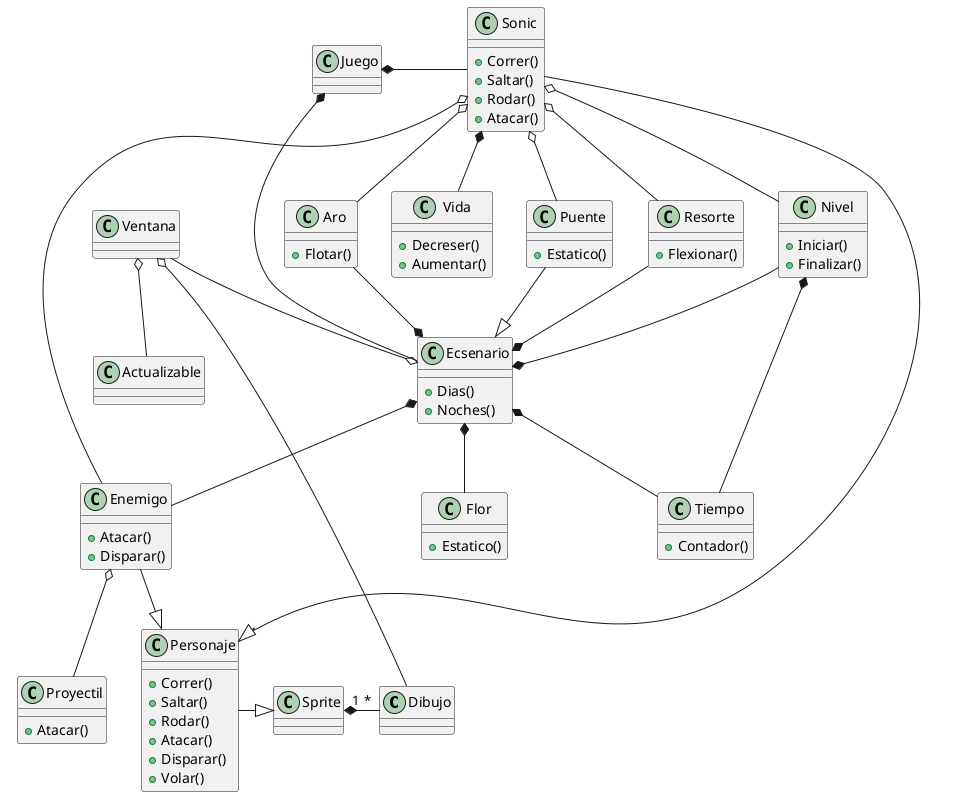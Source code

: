 @startuml Sonicmain
class Dibujo
class Ventana
class Sprite
class Actualizable
class Juego


class Sonic{
    +Correr()
    +Saltar()
    +Rodar()
    +Atacar()
}
class Aro{
    +Flotar()
}
class Enemigo{
    +Atacar()
    +Disparar()
}
class Puente{
    +Estatico()
}
class Resorte{
    +Flexionar()
}
class Flor{
    +Estatico()
}
class Personaje {
    +Correr()
    +Saltar()
    +Rodar()
    +Atacar()
    +Disparar()
    +Volar()
    }
class Vida{
    +Decreser()
    +Aumentar()
}
class Tiempo{
    +Contador()
}
class Nivel{
    +Iniciar()
    +Finalizar()
} 
class Ecsenario{
    +Dias()
    +Noches()
}
class Proyectil{
    +Atacar()
}


Sprite "1" *- "*" Dibujo
Juego *-Sonic
Juego *-Ecsenario
Ventana --o Ecsenario
Personaje -|> Sprite
Ventana o-- Dibujo
Ventana o--Actualizable
Sonic o-- Aro 
Ecsenario *-- Enemigo 
Sonic o-- Puente 
Sonic o-- Resorte 
Ecsenario *-- Flor 
Sonic--|> Personaje 
Sonic *-- Vida 
Ecsenario *-- Tiempo 
Puente --|> Ecsenario 
Resorte --* Ecsenario
Enemigo --|> Personaje
Enemigo o-- Proyectil
Nivel--* Ecsenario
Nivel *-- Tiempo
Sonic o--Enemigo
Aro --* Ecsenario 
Sonic o-- Nivel 